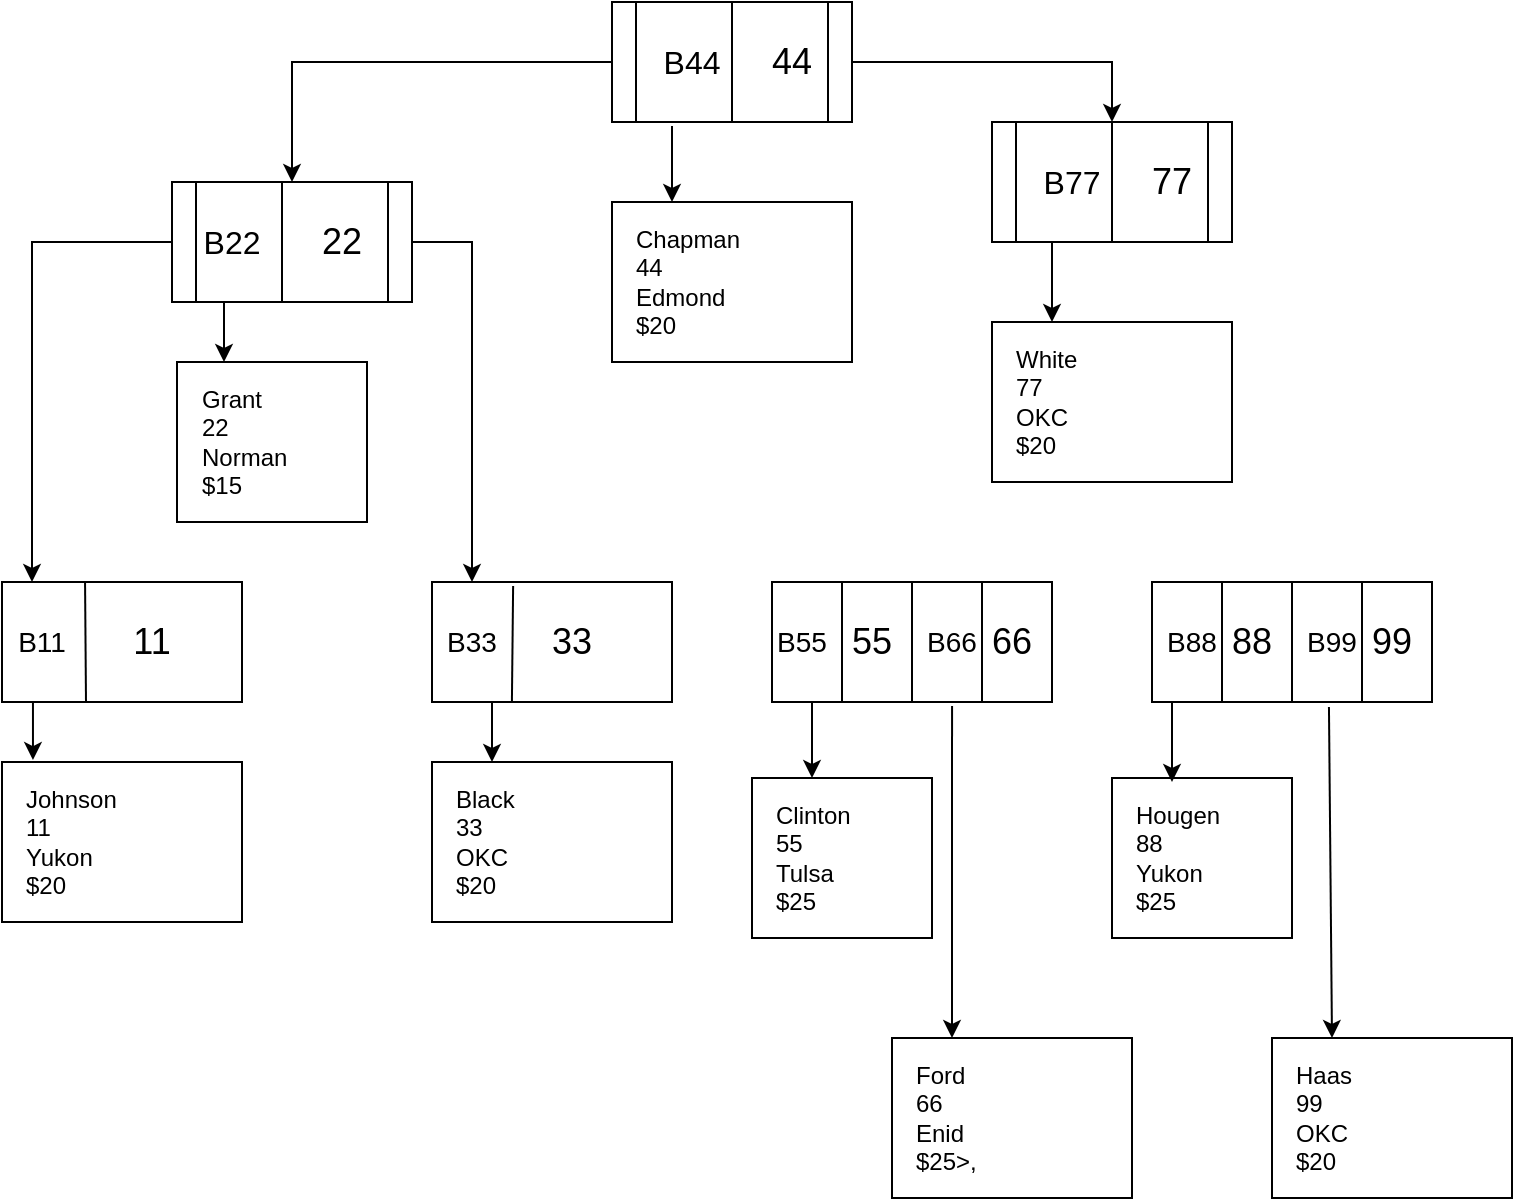 <mxfile version="12.1.0" type="device" pages="1"><diagram id="MOVBYv0nLbMpIIeJE5CI" name="Page-1"><mxGraphModel dx="1408" dy="736" grid="1" gridSize="10" guides="1" tooltips="1" connect="1" arrows="1" fold="1" page="1" pageScale="1" pageWidth="850" pageHeight="1100" math="0" shadow="0"><root><mxCell id="0"/><mxCell id="1" parent="0"/><mxCell id="tda-0godxadrGGOKpoZ7-1" value="" style="rounded=0;whiteSpace=wrap;html=1;" vertex="1" parent="1"><mxGeometry x="280" y="320" width="120" height="60" as="geometry"/></mxCell><mxCell id="tda-0godxadrGGOKpoZ7-2" value="" style="endArrow=none;html=1;exitX=0.333;exitY=0.992;exitDx=0;exitDy=0;entryX=0.338;entryY=0.033;entryDx=0;entryDy=0;entryPerimeter=0;exitPerimeter=0;" edge="1" parent="1" source="tda-0godxadrGGOKpoZ7-1" target="tda-0godxadrGGOKpoZ7-1"><mxGeometry width="50" height="50" relative="1" as="geometry"><mxPoint x="285" y="450" as="sourcePoint"/><mxPoint x="335" y="400" as="targetPoint"/><Array as="points"/></mxGeometry></mxCell><mxCell id="tda-0godxadrGGOKpoZ7-4" value="" style="rounded=0;whiteSpace=wrap;html=1;" vertex="1" parent="1"><mxGeometry x="370" y="130" width="120" height="80" as="geometry"/></mxCell><mxCell id="tda-0godxadrGGOKpoZ7-6" value="" style="rounded=0;whiteSpace=wrap;html=1;" vertex="1" parent="1"><mxGeometry x="65" y="320" width="120" height="60" as="geometry"/></mxCell><mxCell id="tda-0godxadrGGOKpoZ7-7" value="" style="endArrow=none;html=1;entryX=0.346;entryY=-0.008;entryDx=0;entryDy=0;entryPerimeter=0;" edge="1" parent="1" target="tda-0godxadrGGOKpoZ7-6"><mxGeometry width="50" height="50" relative="1" as="geometry"><mxPoint x="107" y="380" as="sourcePoint"/><mxPoint x="120" y="400" as="targetPoint"/></mxGeometry></mxCell><mxCell id="tda-0godxadrGGOKpoZ7-8" value="" style="rounded=0;whiteSpace=wrap;html=1;" vertex="1" parent="1"><mxGeometry x="450" y="320" width="140" height="60" as="geometry"/></mxCell><mxCell id="tda-0godxadrGGOKpoZ7-9" value="" style="endArrow=none;html=1;exitX=0.25;exitY=1;exitDx=0;exitDy=0;entryX=0.25;entryY=0;entryDx=0;entryDy=0;" edge="1" parent="1" source="tda-0godxadrGGOKpoZ7-8" target="tda-0godxadrGGOKpoZ7-8"><mxGeometry width="50" height="50" relative="1" as="geometry"><mxPoint x="455" y="450" as="sourcePoint"/><mxPoint x="505" y="400" as="targetPoint"/></mxGeometry></mxCell><mxCell id="tda-0godxadrGGOKpoZ7-18" value="" style="edgeStyle=orthogonalEdgeStyle;rounded=0;orthogonalLoop=1;jettySize=auto;html=1;entryX=0.5;entryY=0;entryDx=0;entryDy=0;" edge="1" parent="1" source="tda-0godxadrGGOKpoZ7-10" target="tda-0godxadrGGOKpoZ7-11"><mxGeometry relative="1" as="geometry"><mxPoint x="290" y="60" as="targetPoint"/></mxGeometry></mxCell><mxCell id="tda-0godxadrGGOKpoZ7-20" value="" style="edgeStyle=orthogonalEdgeStyle;rounded=0;orthogonalLoop=1;jettySize=auto;html=1;entryX=0.5;entryY=0;entryDx=0;entryDy=0;" edge="1" parent="1" source="tda-0godxadrGGOKpoZ7-10" target="tda-0godxadrGGOKpoZ7-12"><mxGeometry relative="1" as="geometry"><mxPoint x="570" y="60" as="targetPoint"/></mxGeometry></mxCell><mxCell id="tda-0godxadrGGOKpoZ7-10" value="" style="shape=process;whiteSpace=wrap;html=1;backgroundOutline=1;" vertex="1" parent="1"><mxGeometry x="370" y="30" width="120" height="60" as="geometry"/></mxCell><mxCell id="tda-0godxadrGGOKpoZ7-11" value="" style="shape=process;whiteSpace=wrap;html=1;backgroundOutline=1;" vertex="1" parent="1"><mxGeometry x="150" y="120" width="120" height="60" as="geometry"/></mxCell><mxCell id="tda-0godxadrGGOKpoZ7-12" value="" style="shape=process;whiteSpace=wrap;html=1;backgroundOutline=1;" vertex="1" parent="1"><mxGeometry x="560" y="90" width="120" height="60" as="geometry"/></mxCell><mxCell id="tda-0godxadrGGOKpoZ7-13" value="" style="rounded=0;whiteSpace=wrap;html=1;" vertex="1" parent="1"><mxGeometry x="152.5" y="210" width="95" height="80" as="geometry"/></mxCell><mxCell id="tda-0godxadrGGOKpoZ7-14" value="" style="rounded=0;whiteSpace=wrap;html=1;" vertex="1" parent="1"><mxGeometry x="560" y="190" width="120" height="80" as="geometry"/></mxCell><mxCell id="tda-0godxadrGGOKpoZ7-15" value="" style="rounded=0;whiteSpace=wrap;html=1;" vertex="1" parent="1"><mxGeometry x="65" y="410" width="120" height="80" as="geometry"/></mxCell><mxCell id="tda-0godxadrGGOKpoZ7-16" value="" style="rounded=0;whiteSpace=wrap;html=1;" vertex="1" parent="1"><mxGeometry x="280" y="410" width="120" height="80" as="geometry"/></mxCell><mxCell id="tda-0godxadrGGOKpoZ7-21" value="" style="endArrow=none;html=1;exitX=0.5;exitY=1;exitDx=0;exitDy=0;entryX=0.5;entryY=0;entryDx=0;entryDy=0;" edge="1" parent="1" source="tda-0godxadrGGOKpoZ7-10" target="tda-0godxadrGGOKpoZ7-10"><mxGeometry width="50" height="50" relative="1" as="geometry"><mxPoint x="320" y="390" as="sourcePoint"/><mxPoint x="320" y="330" as="targetPoint"/></mxGeometry></mxCell><mxCell id="tda-0godxadrGGOKpoZ7-22" value="" style="endArrow=classic;html=1;entryX=0.25;entryY=0;entryDx=0;entryDy=0;" edge="1" parent="1" target="tda-0godxadrGGOKpoZ7-4"><mxGeometry width="50" height="50" relative="1" as="geometry"><mxPoint x="400" y="92" as="sourcePoint"/><mxPoint x="120" y="510" as="targetPoint"/></mxGeometry></mxCell><mxCell id="tda-0godxadrGGOKpoZ7-24" value="&lt;font style=&quot;font-size: 18px&quot;&gt;44&lt;/font&gt;" style="text;html=1;strokeColor=none;fillColor=none;align=center;verticalAlign=middle;whiteSpace=wrap;rounded=0;" vertex="1" parent="1"><mxGeometry x="440" y="50" width="40" height="20" as="geometry"/></mxCell><mxCell id="tda-0godxadrGGOKpoZ7-26" value="" style="endArrow=none;html=1;exitX=0.5;exitY=1;exitDx=0;exitDy=0;entryX=0.5;entryY=0;entryDx=0;entryDy=0;" edge="1" parent="1"><mxGeometry width="50" height="50" relative="1" as="geometry"><mxPoint x="205" y="180" as="sourcePoint"/><mxPoint x="205" y="120" as="targetPoint"/></mxGeometry></mxCell><mxCell id="tda-0godxadrGGOKpoZ7-27" value="&lt;font style=&quot;font-size: 18px&quot;&gt;22&lt;/font&gt;" style="text;html=1;strokeColor=none;fillColor=none;align=center;verticalAlign=middle;whiteSpace=wrap;rounded=0;" vertex="1" parent="1"><mxGeometry x="215" y="140" width="40" height="20" as="geometry"/></mxCell><mxCell id="tda-0godxadrGGOKpoZ7-28" value="" style="endArrow=none;html=1;exitX=0.5;exitY=1;exitDx=0;exitDy=0;entryX=0.5;entryY=0;entryDx=0;entryDy=0;" edge="1" parent="1"><mxGeometry width="50" height="50" relative="1" as="geometry"><mxPoint x="620" y="150" as="sourcePoint"/><mxPoint x="620" y="90" as="targetPoint"/></mxGeometry></mxCell><mxCell id="tda-0godxadrGGOKpoZ7-29" value="&lt;font style=&quot;font-size: 18px&quot;&gt;77&lt;/font&gt;" style="text;html=1;strokeColor=none;fillColor=none;align=center;verticalAlign=middle;whiteSpace=wrap;rounded=0;" vertex="1" parent="1"><mxGeometry x="630" y="110" width="40" height="20" as="geometry"/></mxCell><mxCell id="tda-0godxadrGGOKpoZ7-31" value="&lt;font style=&quot;font-size: 18px&quot;&gt;66&lt;/font&gt;" style="text;html=1;strokeColor=none;fillColor=none;align=center;verticalAlign=middle;whiteSpace=wrap;rounded=0;" vertex="1" parent="1"><mxGeometry x="550" y="340" width="40" height="20" as="geometry"/></mxCell><mxCell id="tda-0godxadrGGOKpoZ7-32" value="" style="endArrow=none;html=1;exitX=0.75;exitY=1;exitDx=0;exitDy=0;entryX=0.75;entryY=0;entryDx=0;entryDy=0;" edge="1" parent="1" source="tda-0godxadrGGOKpoZ7-8" target="tda-0godxadrGGOKpoZ7-8"><mxGeometry width="50" height="50" relative="1" as="geometry"><mxPoint x="525" y="390" as="sourcePoint"/><mxPoint x="525" y="330" as="targetPoint"/></mxGeometry></mxCell><mxCell id="tda-0godxadrGGOKpoZ7-33" value="" style="endArrow=none;html=1;exitX=0.5;exitY=1;exitDx=0;exitDy=0;entryX=0.5;entryY=0;entryDx=0;entryDy=0;" edge="1" parent="1" source="tda-0godxadrGGOKpoZ7-8" target="tda-0godxadrGGOKpoZ7-8"><mxGeometry width="50" height="50" relative="1" as="geometry"><mxPoint x="495" y="390" as="sourcePoint"/><mxPoint x="495" y="330" as="targetPoint"/></mxGeometry></mxCell><mxCell id="tda-0godxadrGGOKpoZ7-34" value="&lt;font style=&quot;font-size: 18px&quot;&gt;55&lt;/font&gt;" style="text;html=1;strokeColor=none;fillColor=none;align=center;verticalAlign=middle;whiteSpace=wrap;rounded=0;" vertex="1" parent="1"><mxGeometry x="480" y="340" width="40" height="20" as="geometry"/></mxCell><mxCell id="tda-0godxadrGGOKpoZ7-36" value="&lt;font style=&quot;font-size: 18px&quot;&gt;33&lt;/font&gt;" style="text;html=1;strokeColor=none;fillColor=none;align=center;verticalAlign=middle;whiteSpace=wrap;rounded=0;" vertex="1" parent="1"><mxGeometry x="330" y="340" width="40" height="20" as="geometry"/></mxCell><mxCell id="tda-0godxadrGGOKpoZ7-37" value="&lt;font style=&quot;font-size: 18px&quot;&gt;11&lt;/font&gt;" style="text;html=1;strokeColor=none;fillColor=none;align=center;verticalAlign=middle;whiteSpace=wrap;rounded=0;" vertex="1" parent="1"><mxGeometry x="120" y="340" width="40" height="20" as="geometry"/></mxCell><mxCell id="tda-0godxadrGGOKpoZ7-38" value="" style="rounded=0;whiteSpace=wrap;html=1;" vertex="1" parent="1"><mxGeometry x="640" y="320" width="140" height="60" as="geometry"/></mxCell><mxCell id="tda-0godxadrGGOKpoZ7-39" value="" style="endArrow=none;html=1;exitX=0.25;exitY=1;exitDx=0;exitDy=0;entryX=0.25;entryY=0;entryDx=0;entryDy=0;" edge="1" parent="1" source="tda-0godxadrGGOKpoZ7-38" target="tda-0godxadrGGOKpoZ7-38"><mxGeometry width="50" height="50" relative="1" as="geometry"><mxPoint x="645" y="450" as="sourcePoint"/><mxPoint x="695" y="400" as="targetPoint"/></mxGeometry></mxCell><mxCell id="tda-0godxadrGGOKpoZ7-40" value="&lt;font style=&quot;font-size: 18px&quot;&gt;99&lt;/font&gt;" style="text;html=1;strokeColor=none;fillColor=none;align=center;verticalAlign=middle;whiteSpace=wrap;rounded=0;" vertex="1" parent="1"><mxGeometry x="740" y="340" width="40" height="20" as="geometry"/></mxCell><mxCell id="tda-0godxadrGGOKpoZ7-41" value="" style="endArrow=none;html=1;exitX=0.75;exitY=1;exitDx=0;exitDy=0;entryX=0.75;entryY=0;entryDx=0;entryDy=0;" edge="1" parent="1" source="tda-0godxadrGGOKpoZ7-38" target="tda-0godxadrGGOKpoZ7-38"><mxGeometry width="50" height="50" relative="1" as="geometry"><mxPoint x="715" y="390" as="sourcePoint"/><mxPoint x="715" y="330" as="targetPoint"/></mxGeometry></mxCell><mxCell id="tda-0godxadrGGOKpoZ7-42" value="" style="endArrow=none;html=1;exitX=0.5;exitY=1;exitDx=0;exitDy=0;entryX=0.5;entryY=0;entryDx=0;entryDy=0;" edge="1" parent="1" source="tda-0godxadrGGOKpoZ7-38" target="tda-0godxadrGGOKpoZ7-38"><mxGeometry width="50" height="50" relative="1" as="geometry"><mxPoint x="685" y="390" as="sourcePoint"/><mxPoint x="685" y="330" as="targetPoint"/></mxGeometry></mxCell><mxCell id="tda-0godxadrGGOKpoZ7-43" value="&lt;font style=&quot;font-size: 18px&quot;&gt;88&lt;/font&gt;" style="text;html=1;strokeColor=none;fillColor=none;align=center;verticalAlign=middle;whiteSpace=wrap;rounded=0;" vertex="1" parent="1"><mxGeometry x="670" y="340" width="40" height="20" as="geometry"/></mxCell><mxCell id="tda-0godxadrGGOKpoZ7-44" value="" style="endArrow=classic;html=1;" edge="1" parent="1"><mxGeometry width="50" height="50" relative="1" as="geometry"><mxPoint x="176" y="180" as="sourcePoint"/><mxPoint x="176" y="210" as="targetPoint"/></mxGeometry></mxCell><mxCell id="tda-0godxadrGGOKpoZ7-45" value="" style="endArrow=classic;html=1;entryX=0.25;entryY=0;entryDx=0;entryDy=0;exitX=0.25;exitY=1;exitDx=0;exitDy=0;" edge="1" parent="1" source="tda-0godxadrGGOKpoZ7-12" target="tda-0godxadrGGOKpoZ7-14"><mxGeometry width="50" height="50" relative="1" as="geometry"><mxPoint x="225" y="190" as="sourcePoint"/><mxPoint x="225" y="210" as="targetPoint"/></mxGeometry></mxCell><mxCell id="tda-0godxadrGGOKpoZ7-46" value="" style="edgeStyle=orthogonalEdgeStyle;rounded=0;orthogonalLoop=1;jettySize=auto;html=1;entryX=0.125;entryY=0;entryDx=0;entryDy=0;exitX=0;exitY=0.5;exitDx=0;exitDy=0;entryPerimeter=0;" edge="1" parent="1" source="tda-0godxadrGGOKpoZ7-11" target="tda-0godxadrGGOKpoZ7-6"><mxGeometry relative="1" as="geometry"><mxPoint x="380" y="70" as="sourcePoint"/><mxPoint x="255" y="130" as="targetPoint"/></mxGeometry></mxCell><mxCell id="tda-0godxadrGGOKpoZ7-47" value="" style="edgeStyle=orthogonalEdgeStyle;rounded=0;orthogonalLoop=1;jettySize=auto;html=1;exitX=1;exitY=0.5;exitDx=0;exitDy=0;" edge="1" parent="1" source="tda-0godxadrGGOKpoZ7-11"><mxGeometry relative="1" as="geometry"><mxPoint x="500" y="70" as="sourcePoint"/><mxPoint x="300" y="320" as="targetPoint"/><Array as="points"><mxPoint x="300" y="150"/><mxPoint x="300" y="320"/></Array></mxGeometry></mxCell><mxCell id="tda-0godxadrGGOKpoZ7-48" value="Chapman&lt;br&gt;44&lt;br&gt;Edmond&lt;br&gt;$20" style="text;html=1;strokeColor=none;fillColor=none;align=left;verticalAlign=middle;whiteSpace=wrap;rounded=0;" vertex="1" parent="1"><mxGeometry x="380" y="140" width="100" height="60" as="geometry"/></mxCell><mxCell id="tda-0godxadrGGOKpoZ7-49" value="Grant &lt;br&gt;22&lt;br&gt;Norman&lt;br&gt;$15" style="text;html=1;strokeColor=none;fillColor=none;align=left;verticalAlign=middle;whiteSpace=wrap;rounded=0;" vertex="1" parent="1"><mxGeometry x="162.5" y="220" width="75" height="60" as="geometry"/></mxCell><mxCell id="tda-0godxadrGGOKpoZ7-50" value="Johnson &lt;br&gt;11&lt;br&gt;Yukon&lt;br&gt;$20" style="text;html=1;strokeColor=none;fillColor=none;align=left;verticalAlign=middle;whiteSpace=wrap;rounded=0;" vertex="1" parent="1"><mxGeometry x="75" y="420" width="100" height="60" as="geometry"/></mxCell><mxCell id="tda-0godxadrGGOKpoZ7-51" value="Black&lt;br&gt;33&lt;br&gt;OKC&lt;br&gt;$20" style="text;html=1;strokeColor=none;fillColor=none;align=left;verticalAlign=middle;whiteSpace=wrap;rounded=0;" vertex="1" parent="1"><mxGeometry x="290" y="420" width="100" height="60" as="geometry"/></mxCell><mxCell id="tda-0godxadrGGOKpoZ7-52" value="White&lt;br&gt;77&lt;br&gt;OKC&lt;br&gt;$20" style="text;html=1;strokeColor=none;fillColor=none;align=left;verticalAlign=middle;whiteSpace=wrap;rounded=0;" vertex="1" parent="1"><mxGeometry x="570" y="200" width="100" height="60" as="geometry"/></mxCell><mxCell id="tda-0godxadrGGOKpoZ7-53" value="" style="rounded=0;whiteSpace=wrap;html=1;" vertex="1" parent="1"><mxGeometry x="440" y="418" width="90" height="80" as="geometry"/></mxCell><mxCell id="tda-0godxadrGGOKpoZ7-54" value="" style="endArrow=classic;html=1;" edge="1" parent="1"><mxGeometry width="50" height="50" relative="1" as="geometry"><mxPoint x="470" y="380" as="sourcePoint"/><mxPoint x="470" y="418" as="targetPoint"/></mxGeometry></mxCell><mxCell id="tda-0godxadrGGOKpoZ7-55" value="Clinton&lt;br&gt;55&lt;br&gt;Tulsa&lt;br&gt;$25" style="text;html=1;strokeColor=none;fillColor=none;align=left;verticalAlign=middle;whiteSpace=wrap;rounded=0;" vertex="1" parent="1"><mxGeometry x="450" y="428" width="70" height="60" as="geometry"/></mxCell><mxCell id="tda-0godxadrGGOKpoZ7-56" value="" style="rounded=0;whiteSpace=wrap;html=1;" vertex="1" parent="1"><mxGeometry x="510" y="548" width="120" height="80" as="geometry"/></mxCell><mxCell id="tda-0godxadrGGOKpoZ7-57" value="" style="endArrow=classic;html=1;exitX=0.643;exitY=1.033;exitDx=0;exitDy=0;exitPerimeter=0;" edge="1" parent="1" source="tda-0godxadrGGOKpoZ7-8"><mxGeometry width="50" height="50" relative="1" as="geometry"><mxPoint x="540" y="510" as="sourcePoint"/><mxPoint x="540" y="548" as="targetPoint"/></mxGeometry></mxCell><mxCell id="tda-0godxadrGGOKpoZ7-58" value="Ford&lt;br&gt;66&lt;br&gt;Enid&lt;br&gt;$25&amp;gt;," style="text;html=1;strokeColor=none;fillColor=none;align=left;verticalAlign=middle;whiteSpace=wrap;rounded=0;" vertex="1" parent="1"><mxGeometry x="520" y="558" width="100" height="60" as="geometry"/></mxCell><mxCell id="tda-0godxadrGGOKpoZ7-59" value="" style="rounded=0;whiteSpace=wrap;html=1;" vertex="1" parent="1"><mxGeometry x="620" y="418" width="90" height="80" as="geometry"/></mxCell><mxCell id="tda-0godxadrGGOKpoZ7-60" value="" style="endArrow=classic;html=1;" edge="1" parent="1"><mxGeometry width="50" height="50" relative="1" as="geometry"><mxPoint x="650" y="380" as="sourcePoint"/><mxPoint x="650" y="420" as="targetPoint"/></mxGeometry></mxCell><mxCell id="tda-0godxadrGGOKpoZ7-61" value="Hougen&lt;br&gt;88&lt;br&gt;Yukon&lt;br&gt;$25" style="text;html=1;strokeColor=none;fillColor=none;align=left;verticalAlign=middle;whiteSpace=wrap;rounded=0;" vertex="1" parent="1"><mxGeometry x="630" y="428" width="70" height="60" as="geometry"/></mxCell><mxCell id="tda-0godxadrGGOKpoZ7-62" value="" style="rounded=0;whiteSpace=wrap;html=1;" vertex="1" parent="1"><mxGeometry x="700" y="548" width="120" height="80" as="geometry"/></mxCell><mxCell id="tda-0godxadrGGOKpoZ7-63" value="" style="endArrow=classic;html=1;entryX=0.25;entryY=0;entryDx=0;entryDy=0;exitX=0.632;exitY=1.042;exitDx=0;exitDy=0;exitPerimeter=0;" edge="1" parent="1" target="tda-0godxadrGGOKpoZ7-62" source="tda-0godxadrGGOKpoZ7-38"><mxGeometry width="50" height="50" relative="1" as="geometry"><mxPoint x="730" y="510" as="sourcePoint"/><mxPoint x="450" y="928" as="targetPoint"/></mxGeometry></mxCell><mxCell id="tda-0godxadrGGOKpoZ7-64" value="Haas&lt;br&gt;99&lt;br&gt;OKC&lt;br&gt;$20" style="text;html=1;strokeColor=none;fillColor=none;align=left;verticalAlign=middle;whiteSpace=wrap;rounded=0;" vertex="1" parent="1"><mxGeometry x="710" y="558" width="100" height="60" as="geometry"/></mxCell><mxCell id="tda-0godxadrGGOKpoZ7-66" value="" style="endArrow=classic;html=1;exitX=0.129;exitY=1.008;exitDx=0;exitDy=0;exitPerimeter=0;entryX=0.129;entryY=-0.012;entryDx=0;entryDy=0;entryPerimeter=0;" edge="1" parent="1" source="tda-0godxadrGGOKpoZ7-6" target="tda-0godxadrGGOKpoZ7-15"><mxGeometry width="50" height="50" relative="1" as="geometry"><mxPoint x="304.04" y="391.02" as="sourcePoint"/><mxPoint x="302" y="417" as="targetPoint"/></mxGeometry></mxCell><mxCell id="tda-0godxadrGGOKpoZ7-67" value="&lt;font style=&quot;font-size: 16px&quot;&gt;B44&lt;/font&gt;" style="text;html=1;strokeColor=none;fillColor=none;align=center;verticalAlign=middle;whiteSpace=wrap;rounded=0;" vertex="1" parent="1"><mxGeometry x="390" y="50" width="40" height="20" as="geometry"/></mxCell><mxCell id="tda-0godxadrGGOKpoZ7-68" value="&lt;font style=&quot;font-size: 16px&quot;&gt;B22&lt;/font&gt;" style="text;html=1;strokeColor=none;fillColor=none;align=center;verticalAlign=middle;whiteSpace=wrap;rounded=0;" vertex="1" parent="1"><mxGeometry x="160" y="140" width="40" height="20" as="geometry"/></mxCell><mxCell id="tda-0godxadrGGOKpoZ7-69" value="&lt;font style=&quot;font-size: 16px&quot;&gt;B77&lt;/font&gt;" style="text;html=1;strokeColor=none;fillColor=none;align=center;verticalAlign=middle;whiteSpace=wrap;rounded=0;" vertex="1" parent="1"><mxGeometry x="580" y="110" width="40" height="20" as="geometry"/></mxCell><mxCell id="tda-0godxadrGGOKpoZ7-70" value="&lt;font style=&quot;font-size: 14px&quot;&gt;B55&lt;/font&gt;" style="text;html=1;strokeColor=none;fillColor=none;align=center;verticalAlign=middle;whiteSpace=wrap;rounded=0;" vertex="1" parent="1"><mxGeometry x="445" y="340" width="40" height="20" as="geometry"/></mxCell><mxCell id="tda-0godxadrGGOKpoZ7-71" value="&lt;font style=&quot;font-size: 14px&quot;&gt;B66&lt;/font&gt;" style="text;html=1;strokeColor=none;fillColor=none;align=center;verticalAlign=middle;whiteSpace=wrap;rounded=0;" vertex="1" parent="1"><mxGeometry x="520" y="340" width="40" height="20" as="geometry"/></mxCell><mxCell id="tda-0godxadrGGOKpoZ7-72" value="&lt;font style=&quot;font-size: 14px&quot;&gt;B88&lt;/font&gt;" style="text;html=1;strokeColor=none;fillColor=none;align=center;verticalAlign=middle;whiteSpace=wrap;rounded=0;" vertex="1" parent="1"><mxGeometry x="640" y="340" width="40" height="20" as="geometry"/></mxCell><mxCell id="tda-0godxadrGGOKpoZ7-73" value="&lt;font style=&quot;font-size: 14px&quot;&gt;B99&lt;/font&gt;" style="text;html=1;strokeColor=none;fillColor=none;align=center;verticalAlign=middle;whiteSpace=wrap;rounded=0;" vertex="1" parent="1"><mxGeometry x="710" y="340" width="40" height="20" as="geometry"/></mxCell><mxCell id="tda-0godxadrGGOKpoZ7-74" value="&lt;font style=&quot;font-size: 14px&quot;&gt;B33&lt;/font&gt;" style="text;html=1;strokeColor=none;fillColor=none;align=center;verticalAlign=middle;whiteSpace=wrap;rounded=0;" vertex="1" parent="1"><mxGeometry x="280" y="340" width="40" height="20" as="geometry"/></mxCell><mxCell id="tda-0godxadrGGOKpoZ7-75" value="&lt;font style=&quot;font-size: 14px&quot;&gt;B11&lt;/font&gt;" style="text;html=1;strokeColor=none;fillColor=none;align=center;verticalAlign=middle;whiteSpace=wrap;rounded=0;" vertex="1" parent="1"><mxGeometry x="65" y="340" width="40" height="20" as="geometry"/></mxCell><mxCell id="tda-0godxadrGGOKpoZ7-76" value="" style="endArrow=classic;html=1;exitX=0.25;exitY=1;exitDx=0;exitDy=0;entryX=0.25;entryY=0;entryDx=0;entryDy=0;" edge="1" parent="1" source="tda-0godxadrGGOKpoZ7-1" target="tda-0godxadrGGOKpoZ7-16"><mxGeometry width="50" height="50" relative="1" as="geometry"><mxPoint x="90.48" y="390.48" as="sourcePoint"/><mxPoint x="90.48" y="419.04" as="targetPoint"/></mxGeometry></mxCell></root></mxGraphModel></diagram></mxfile>